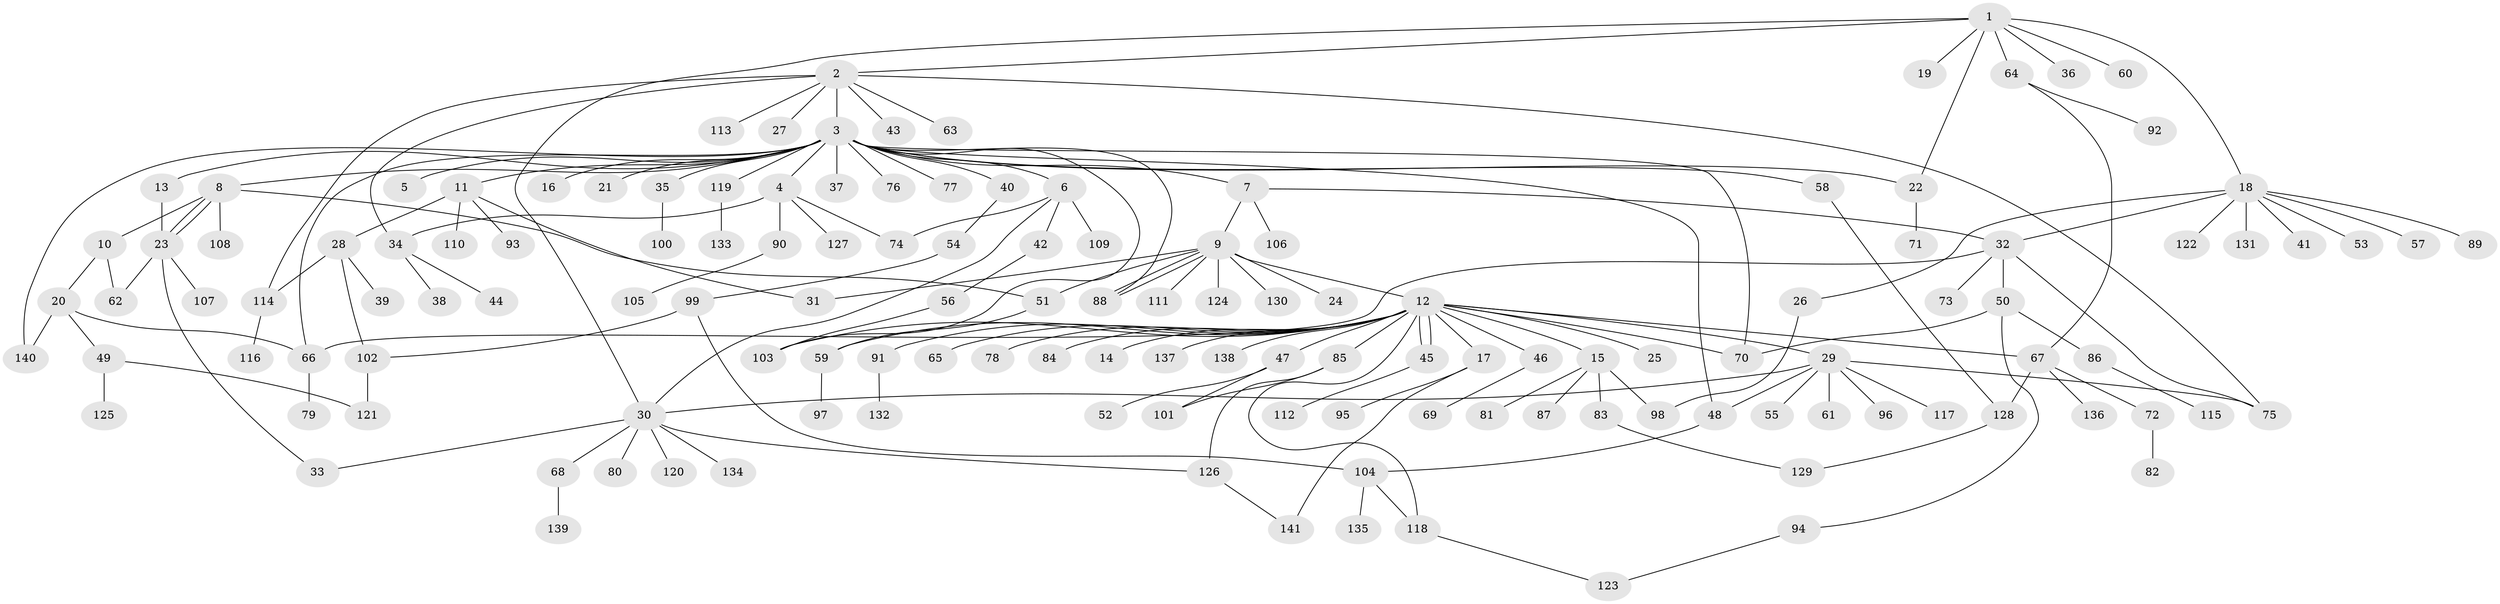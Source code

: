 // coarse degree distribution, {1: 0.7857142857142857, 4: 0.04285714285714286, 2: 0.05714285714285714, 3: 0.02857142857142857, 16: 0.014285714285714285, 25: 0.014285714285714285, 17: 0.014285714285714285, 10: 0.014285714285714285, 5: 0.014285714285714285, 12: 0.014285714285714285}
// Generated by graph-tools (version 1.1) at 2025/52/03/04/25 21:52:03]
// undirected, 141 vertices, 179 edges
graph export_dot {
graph [start="1"]
  node [color=gray90,style=filled];
  1;
  2;
  3;
  4;
  5;
  6;
  7;
  8;
  9;
  10;
  11;
  12;
  13;
  14;
  15;
  16;
  17;
  18;
  19;
  20;
  21;
  22;
  23;
  24;
  25;
  26;
  27;
  28;
  29;
  30;
  31;
  32;
  33;
  34;
  35;
  36;
  37;
  38;
  39;
  40;
  41;
  42;
  43;
  44;
  45;
  46;
  47;
  48;
  49;
  50;
  51;
  52;
  53;
  54;
  55;
  56;
  57;
  58;
  59;
  60;
  61;
  62;
  63;
  64;
  65;
  66;
  67;
  68;
  69;
  70;
  71;
  72;
  73;
  74;
  75;
  76;
  77;
  78;
  79;
  80;
  81;
  82;
  83;
  84;
  85;
  86;
  87;
  88;
  89;
  90;
  91;
  92;
  93;
  94;
  95;
  96;
  97;
  98;
  99;
  100;
  101;
  102;
  103;
  104;
  105;
  106;
  107;
  108;
  109;
  110;
  111;
  112;
  113;
  114;
  115;
  116;
  117;
  118;
  119;
  120;
  121;
  122;
  123;
  124;
  125;
  126;
  127;
  128;
  129;
  130;
  131;
  132;
  133;
  134;
  135;
  136;
  137;
  138;
  139;
  140;
  141;
  1 -- 2;
  1 -- 18;
  1 -- 19;
  1 -- 22;
  1 -- 30;
  1 -- 36;
  1 -- 60;
  1 -- 64;
  2 -- 3;
  2 -- 27;
  2 -- 34;
  2 -- 43;
  2 -- 63;
  2 -- 75;
  2 -- 113;
  2 -- 114;
  3 -- 4;
  3 -- 5;
  3 -- 6;
  3 -- 7;
  3 -- 8;
  3 -- 11;
  3 -- 13;
  3 -- 16;
  3 -- 21;
  3 -- 22;
  3 -- 35;
  3 -- 37;
  3 -- 40;
  3 -- 48;
  3 -- 58;
  3 -- 66;
  3 -- 70;
  3 -- 76;
  3 -- 77;
  3 -- 88;
  3 -- 103;
  3 -- 119;
  3 -- 140;
  4 -- 34;
  4 -- 74;
  4 -- 90;
  4 -- 127;
  6 -- 30;
  6 -- 42;
  6 -- 74;
  6 -- 109;
  7 -- 9;
  7 -- 32;
  7 -- 106;
  8 -- 10;
  8 -- 23;
  8 -- 23;
  8 -- 51;
  8 -- 108;
  9 -- 12;
  9 -- 24;
  9 -- 31;
  9 -- 51;
  9 -- 88;
  9 -- 88;
  9 -- 111;
  9 -- 124;
  9 -- 130;
  10 -- 20;
  10 -- 62;
  11 -- 28;
  11 -- 31;
  11 -- 93;
  11 -- 110;
  12 -- 14;
  12 -- 15;
  12 -- 17;
  12 -- 25;
  12 -- 29;
  12 -- 45;
  12 -- 45;
  12 -- 46;
  12 -- 47;
  12 -- 59;
  12 -- 65;
  12 -- 67;
  12 -- 70;
  12 -- 78;
  12 -- 84;
  12 -- 85;
  12 -- 91;
  12 -- 103;
  12 -- 118;
  12 -- 137;
  12 -- 138;
  13 -- 23;
  15 -- 81;
  15 -- 83;
  15 -- 87;
  15 -- 98;
  17 -- 95;
  17 -- 141;
  18 -- 26;
  18 -- 32;
  18 -- 41;
  18 -- 53;
  18 -- 57;
  18 -- 89;
  18 -- 122;
  18 -- 131;
  20 -- 49;
  20 -- 66;
  20 -- 140;
  22 -- 71;
  23 -- 33;
  23 -- 62;
  23 -- 107;
  26 -- 98;
  28 -- 39;
  28 -- 102;
  28 -- 114;
  29 -- 30;
  29 -- 48;
  29 -- 55;
  29 -- 61;
  29 -- 75;
  29 -- 96;
  29 -- 117;
  30 -- 33;
  30 -- 68;
  30 -- 80;
  30 -- 120;
  30 -- 126;
  30 -- 134;
  32 -- 50;
  32 -- 66;
  32 -- 73;
  32 -- 75;
  34 -- 38;
  34 -- 44;
  35 -- 100;
  40 -- 54;
  42 -- 56;
  45 -- 112;
  46 -- 69;
  47 -- 52;
  47 -- 101;
  48 -- 104;
  49 -- 121;
  49 -- 125;
  50 -- 70;
  50 -- 86;
  50 -- 94;
  51 -- 59;
  54 -- 99;
  56 -- 103;
  58 -- 128;
  59 -- 97;
  64 -- 67;
  64 -- 92;
  66 -- 79;
  67 -- 72;
  67 -- 128;
  67 -- 136;
  68 -- 139;
  72 -- 82;
  83 -- 129;
  85 -- 101;
  85 -- 126;
  86 -- 115;
  90 -- 105;
  91 -- 132;
  94 -- 123;
  99 -- 102;
  99 -- 104;
  102 -- 121;
  104 -- 118;
  104 -- 135;
  114 -- 116;
  118 -- 123;
  119 -- 133;
  126 -- 141;
  128 -- 129;
}
